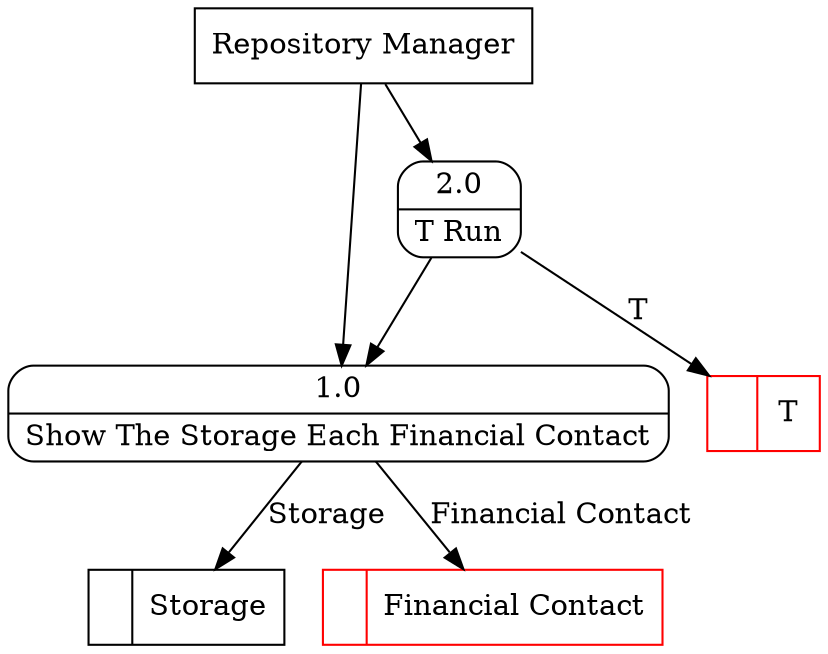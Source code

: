 digraph dfd2{ 
node[shape=record]
200 [label="<f0>  |<f1> Storage " ];
201 [label="<f0>  |<f1> Financial Contact " color=red];
202 [label="<f0>  |<f1> T " color=red];
203 [label="Repository Manager" shape=box];
204 [label="{<f0> 1.0|<f1> Show The Storage Each Financial Contact }" shape=Mrecord];
205 [label="{<f0> 2.0|<f1> T Run }" shape=Mrecord];
203 -> 204
203 -> 205
204 -> 200 [label="Storage"]
205 -> 204
205 -> 202 [label="T"]
204 -> 201 [label="Financial Contact"]
}